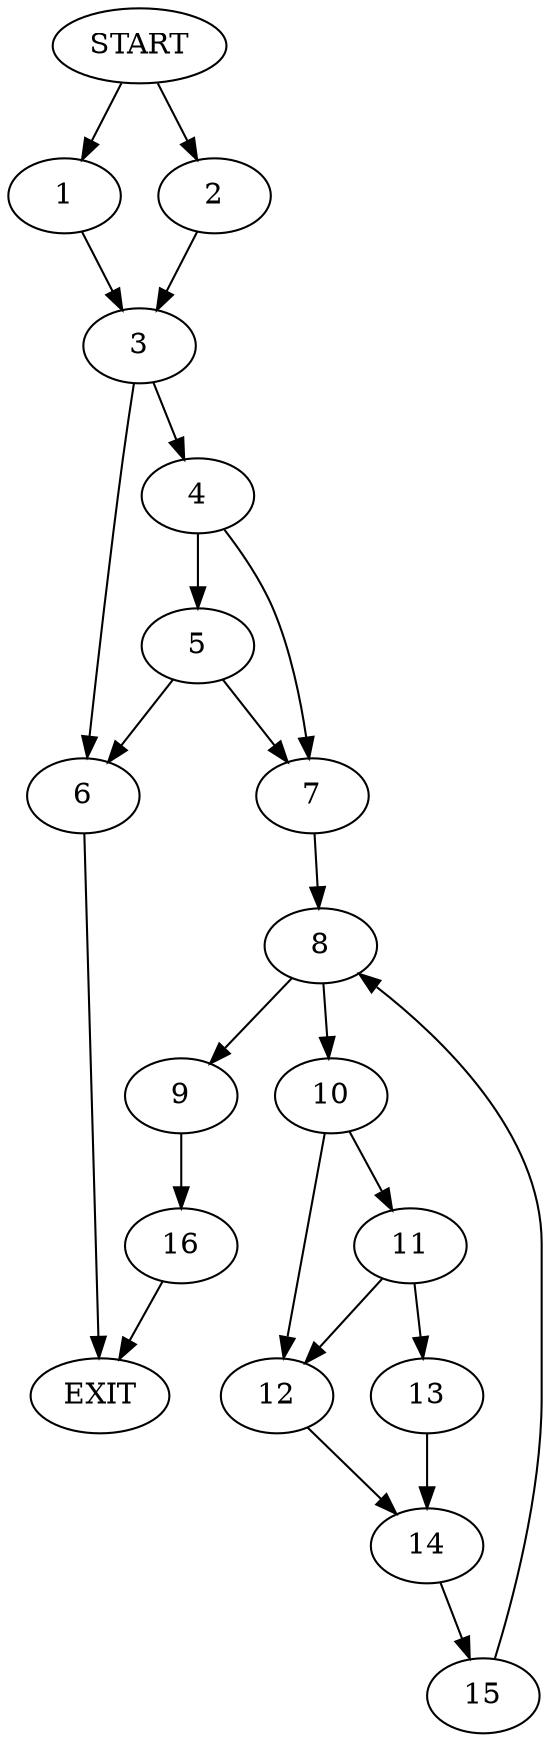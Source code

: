 digraph { 
0 [label="START"];
1;
2;
3;
4;
5;
6;
7;
8;
9;
10;
11;
12;
13;
14;
15;
16;
17[label="EXIT"];
0 -> 1;
0 -> 2;
1 -> 3;
2 -> 3;
3 -> 6;
3 -> 4;
4 -> 5;
4 -> 7;
5 -> 6;
5 -> 7;
6 -> 17;
7 -> 8;
8 -> 10;
8 -> 9;
9 -> 16;
10 -> 11;
10 -> 12;
11 -> 12;
11 -> 13;
12 -> 14;
13 -> 14;
14 -> 15;
15 -> 8;
16 -> 17;
}